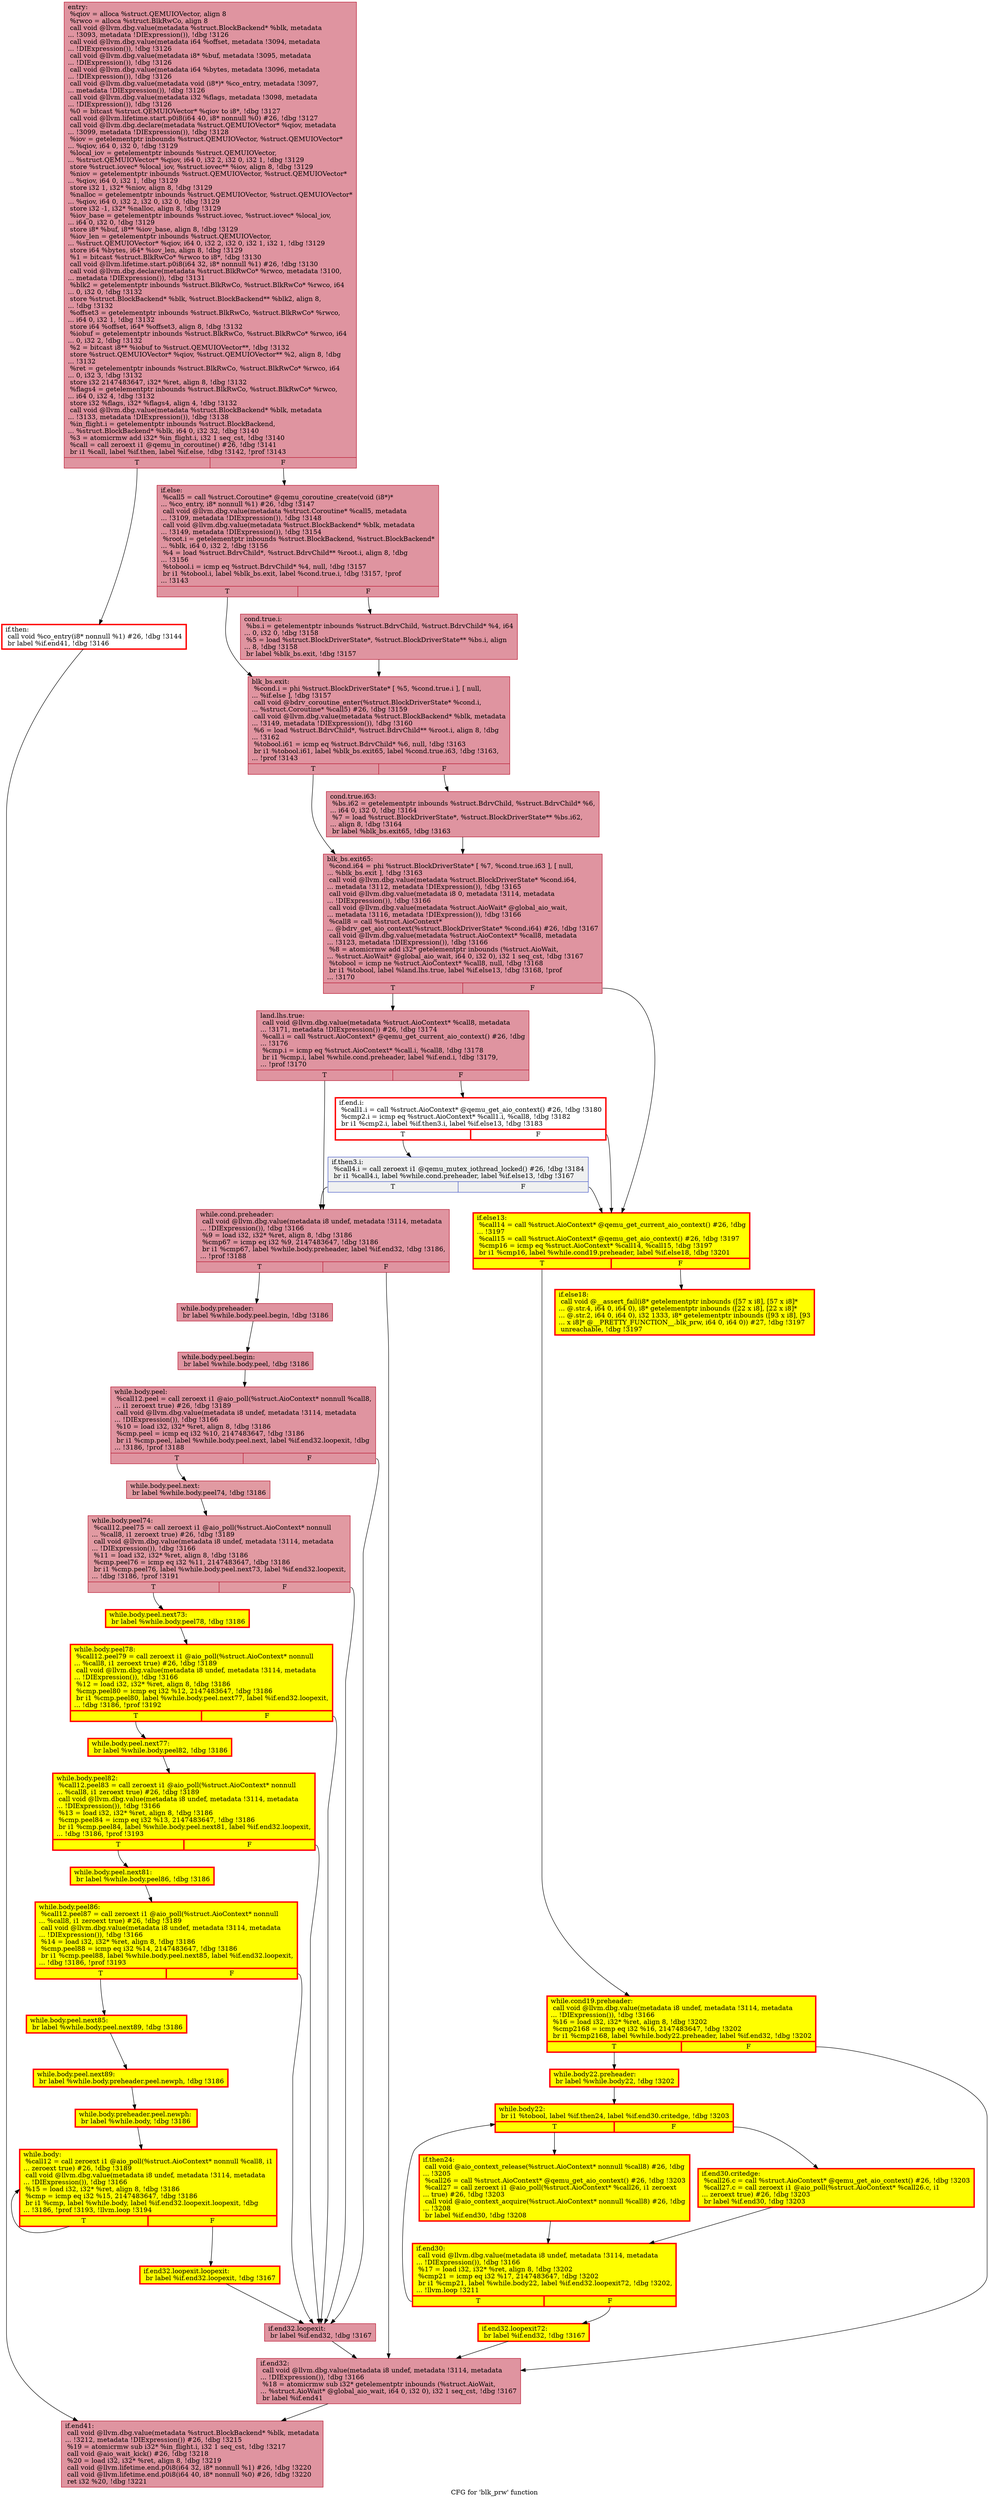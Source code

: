 digraph "CFG for 'blk_prw' function" {
	label="CFG for 'blk_prw' function";

	Node0x55d70fd0f620 [shape=record,color="#b70d28ff", style=filled, fillcolor="#b70d2870",label="{entry:\l  %qiov = alloca %struct.QEMUIOVector, align 8\l  %rwco = alloca %struct.BlkRwCo, align 8\l  call void @llvm.dbg.value(metadata %struct.BlockBackend* %blk, metadata\l... !3093, metadata !DIExpression()), !dbg !3126\l  call void @llvm.dbg.value(metadata i64 %offset, metadata !3094, metadata\l... !DIExpression()), !dbg !3126\l  call void @llvm.dbg.value(metadata i8* %buf, metadata !3095, metadata\l... !DIExpression()), !dbg !3126\l  call void @llvm.dbg.value(metadata i64 %bytes, metadata !3096, metadata\l... !DIExpression()), !dbg !3126\l  call void @llvm.dbg.value(metadata void (i8*)* %co_entry, metadata !3097,\l... metadata !DIExpression()), !dbg !3126\l  call void @llvm.dbg.value(metadata i32 %flags, metadata !3098, metadata\l... !DIExpression()), !dbg !3126\l  %0 = bitcast %struct.QEMUIOVector* %qiov to i8*, !dbg !3127\l  call void @llvm.lifetime.start.p0i8(i64 40, i8* nonnull %0) #26, !dbg !3127\l  call void @llvm.dbg.declare(metadata %struct.QEMUIOVector* %qiov, metadata\l... !3099, metadata !DIExpression()), !dbg !3128\l  %iov = getelementptr inbounds %struct.QEMUIOVector, %struct.QEMUIOVector*\l... %qiov, i64 0, i32 0, !dbg !3129\l  %local_iov = getelementptr inbounds %struct.QEMUIOVector,\l... %struct.QEMUIOVector* %qiov, i64 0, i32 2, i32 0, i32 1, !dbg !3129\l  store %struct.iovec* %local_iov, %struct.iovec** %iov, align 8, !dbg !3129\l  %niov = getelementptr inbounds %struct.QEMUIOVector, %struct.QEMUIOVector*\l... %qiov, i64 0, i32 1, !dbg !3129\l  store i32 1, i32* %niov, align 8, !dbg !3129\l  %nalloc = getelementptr inbounds %struct.QEMUIOVector, %struct.QEMUIOVector*\l... %qiov, i64 0, i32 2, i32 0, i32 0, !dbg !3129\l  store i32 -1, i32* %nalloc, align 8, !dbg !3129\l  %iov_base = getelementptr inbounds %struct.iovec, %struct.iovec* %local_iov,\l... i64 0, i32 0, !dbg !3129\l  store i8* %buf, i8** %iov_base, align 8, !dbg !3129\l  %iov_len = getelementptr inbounds %struct.QEMUIOVector,\l... %struct.QEMUIOVector* %qiov, i64 0, i32 2, i32 0, i32 1, i32 1, !dbg !3129\l  store i64 %bytes, i64* %iov_len, align 8, !dbg !3129\l  %1 = bitcast %struct.BlkRwCo* %rwco to i8*, !dbg !3130\l  call void @llvm.lifetime.start.p0i8(i64 32, i8* nonnull %1) #26, !dbg !3130\l  call void @llvm.dbg.declare(metadata %struct.BlkRwCo* %rwco, metadata !3100,\l... metadata !DIExpression()), !dbg !3131\l  %blk2 = getelementptr inbounds %struct.BlkRwCo, %struct.BlkRwCo* %rwco, i64\l... 0, i32 0, !dbg !3132\l  store %struct.BlockBackend* %blk, %struct.BlockBackend** %blk2, align 8,\l... !dbg !3132\l  %offset3 = getelementptr inbounds %struct.BlkRwCo, %struct.BlkRwCo* %rwco,\l... i64 0, i32 1, !dbg !3132\l  store i64 %offset, i64* %offset3, align 8, !dbg !3132\l  %iobuf = getelementptr inbounds %struct.BlkRwCo, %struct.BlkRwCo* %rwco, i64\l... 0, i32 2, !dbg !3132\l  %2 = bitcast i8** %iobuf to %struct.QEMUIOVector**, !dbg !3132\l  store %struct.QEMUIOVector* %qiov, %struct.QEMUIOVector** %2, align 8, !dbg\l... !3132\l  %ret = getelementptr inbounds %struct.BlkRwCo, %struct.BlkRwCo* %rwco, i64\l... 0, i32 3, !dbg !3132\l  store i32 2147483647, i32* %ret, align 8, !dbg !3132\l  %flags4 = getelementptr inbounds %struct.BlkRwCo, %struct.BlkRwCo* %rwco,\l... i64 0, i32 4, !dbg !3132\l  store i32 %flags, i32* %flags4, align 4, !dbg !3132\l  call void @llvm.dbg.value(metadata %struct.BlockBackend* %blk, metadata\l... !3133, metadata !DIExpression()), !dbg !3138\l  %in_flight.i = getelementptr inbounds %struct.BlockBackend,\l... %struct.BlockBackend* %blk, i64 0, i32 32, !dbg !3140\l  %3 = atomicrmw add i32* %in_flight.i, i32 1 seq_cst, !dbg !3140\l  %call = call zeroext i1 @qemu_in_coroutine() #26, !dbg !3141\l  br i1 %call, label %if.then, label %if.else, !dbg !3142, !prof !3143\l|{<s0>T|<s1>F}}"];
	Node0x55d70fd0f620:s0 -> Node0x55d70fe5f790;
	Node0x55d70fd0f620:s1 -> Node0x55d70fe5f870;
	Node0x55d70fe5f790 [shape=record,penwidth=3.0, color="red",label="{if.then:                                          \l  call void %co_entry(i8* nonnull %1) #26, !dbg !3144\l  br label %if.end41, !dbg !3146\l}"];
	Node0x55d70fe5f790 -> Node0x55d70fe5f800;
	Node0x55d70fe5f870 [shape=record,color="#b70d28ff", style=filled, fillcolor="#b70d2870",label="{if.else:                                          \l  %call5 = call %struct.Coroutine* @qemu_coroutine_create(void (i8*)*\l... %co_entry, i8* nonnull %1) #26, !dbg !3147\l  call void @llvm.dbg.value(metadata %struct.Coroutine* %call5, metadata\l... !3109, metadata !DIExpression()), !dbg !3148\l  call void @llvm.dbg.value(metadata %struct.BlockBackend* %blk, metadata\l... !3149, metadata !DIExpression()), !dbg !3154\l  %root.i = getelementptr inbounds %struct.BlockBackend, %struct.BlockBackend*\l... %blk, i64 0, i32 2, !dbg !3156\l  %4 = load %struct.BdrvChild*, %struct.BdrvChild** %root.i, align 8, !dbg\l... !3156\l  %tobool.i = icmp eq %struct.BdrvChild* %4, null, !dbg !3157\l  br i1 %tobool.i, label %blk_bs.exit, label %cond.true.i, !dbg !3157, !prof\l... !3143\l|{<s0>T|<s1>F}}"];
	Node0x55d70fe5f870:s0 -> Node0x55d70fd103e0;
	Node0x55d70fe5f870:s1 -> Node0x55d70fd06e70;
	Node0x55d70fd06e70 [shape=record,color="#b70d28ff", style=filled, fillcolor="#b70d2870",label="{cond.true.i:                                      \l  %bs.i = getelementptr inbounds %struct.BdrvChild, %struct.BdrvChild* %4, i64\l... 0, i32 0, !dbg !3158\l  %5 = load %struct.BlockDriverState*, %struct.BlockDriverState** %bs.i, align\l... 8, !dbg !3158\l  br label %blk_bs.exit, !dbg !3157\l}"];
	Node0x55d70fd06e70 -> Node0x55d70fd103e0;
	Node0x55d70fd103e0 [shape=record,color="#b70d28ff", style=filled, fillcolor="#b70d2870",label="{blk_bs.exit:                                      \l  %cond.i = phi %struct.BlockDriverState* [ %5, %cond.true.i ], [ null,\l... %if.else ], !dbg !3157\l  call void @bdrv_coroutine_enter(%struct.BlockDriverState* %cond.i,\l... %struct.Coroutine* %call5) #26, !dbg !3159\l  call void @llvm.dbg.value(metadata %struct.BlockBackend* %blk, metadata\l... !3149, metadata !DIExpression()), !dbg !3160\l  %6 = load %struct.BdrvChild*, %struct.BdrvChild** %root.i, align 8, !dbg\l... !3162\l  %tobool.i61 = icmp eq %struct.BdrvChild* %6, null, !dbg !3163\l  br i1 %tobool.i61, label %blk_bs.exit65, label %cond.true.i63, !dbg !3163,\l... !prof !3143\l|{<s0>T|<s1>F}}"];
	Node0x55d70fd103e0:s0 -> Node0x55d70fea6260;
	Node0x55d70fd103e0:s1 -> Node0x55d70fe37a20;
	Node0x55d70fe37a20 [shape=record,color="#b70d28ff", style=filled, fillcolor="#b70d2870",label="{cond.true.i63:                                    \l  %bs.i62 = getelementptr inbounds %struct.BdrvChild, %struct.BdrvChild* %6,\l... i64 0, i32 0, !dbg !3164\l  %7 = load %struct.BlockDriverState*, %struct.BlockDriverState** %bs.i62,\l... align 8, !dbg !3164\l  br label %blk_bs.exit65, !dbg !3163\l}"];
	Node0x55d70fe37a20 -> Node0x55d70fea6260;
	Node0x55d70fea6260 [shape=record,color="#b70d28ff", style=filled, fillcolor="#b70d2870",label="{blk_bs.exit65:                                    \l  %cond.i64 = phi %struct.BlockDriverState* [ %7, %cond.true.i63 ], [ null,\l... %blk_bs.exit ], !dbg !3163\l  call void @llvm.dbg.value(metadata %struct.BlockDriverState* %cond.i64,\l... metadata !3112, metadata !DIExpression()), !dbg !3165\l  call void @llvm.dbg.value(metadata i8 0, metadata !3114, metadata\l... !DIExpression()), !dbg !3166\l  call void @llvm.dbg.value(metadata %struct.AioWait* @global_aio_wait,\l... metadata !3116, metadata !DIExpression()), !dbg !3166\l  %call8 = call %struct.AioContext*\l... @bdrv_get_aio_context(%struct.BlockDriverState* %cond.i64) #26, !dbg !3167\l  call void @llvm.dbg.value(metadata %struct.AioContext* %call8, metadata\l... !3123, metadata !DIExpression()), !dbg !3166\l  %8 = atomicrmw add i32* getelementptr inbounds (%struct.AioWait,\l... %struct.AioWait* @global_aio_wait, i64 0, i32 0), i32 1 seq_cst, !dbg !3167\l  %tobool = icmp ne %struct.AioContext* %call8, null, !dbg !3168\l  br i1 %tobool, label %land.lhs.true, label %if.else13, !dbg !3168, !prof\l... !3170\l|{<s0>T|<s1>F}}"];
	Node0x55d70fea6260:s0 -> Node0x55d70fe63620;
	Node0x55d70fea6260:s1 -> Node0x55d70fe635b0;
	Node0x55d70fe63620 [shape=record,color="#b70d28ff", style=filled, fillcolor="#b70d2870",label="{land.lhs.true:                                    \l  call void @llvm.dbg.value(metadata %struct.AioContext* %call8, metadata\l... !3171, metadata !DIExpression()) #26, !dbg !3174\l  %call.i = call %struct.AioContext* @qemu_get_current_aio_context() #26, !dbg\l... !3176\l  %cmp.i = icmp eq %struct.AioContext* %call.i, %call8, !dbg !3178\l  br i1 %cmp.i, label %while.cond.preheader, label %if.end.i, !dbg !3179,\l... !prof !3170\l|{<s0>T|<s1>F}}"];
	Node0x55d70fe63620:s0 -> Node0x55d70fdfd420;
	Node0x55d70fe63620:s1 -> Node0x55d70f8fc4b0;
	Node0x55d70f8fc4b0 [shape=record,penwidth=3.0, color="red",label="{if.end.i:                                         \l  %call1.i = call %struct.AioContext* @qemu_get_aio_context() #26, !dbg !3180\l  %cmp2.i = icmp eq %struct.AioContext* %call1.i, %call8, !dbg !3182\l  br i1 %cmp2.i, label %if.then3.i, label %if.else13, !dbg !3183\l|{<s0>T|<s1>F}}"];
	Node0x55d70f8fc4b0:s0 -> Node0x55d70fe8fba0;
	Node0x55d70f8fc4b0:s1 -> Node0x55d70fe635b0;
	Node0x55d70fe8fba0 [shape=record,color="#3d50c3ff", style=filled, fillcolor="#dbdcde70",label="{if.then3.i:                                       \l  %call4.i = call zeroext i1 @qemu_mutex_iothread_locked() #26, !dbg !3184\l  br i1 %call4.i, label %while.cond.preheader, label %if.else13, !dbg !3167\l|{<s0>T|<s1>F}}"];
	Node0x55d70fe8fba0:s0 -> Node0x55d70fdfd420;
	Node0x55d70fe8fba0:s1 -> Node0x55d70fe635b0;
	Node0x55d70fdfd420 [shape=record,color="#b70d28ff", style=filled, fillcolor="#b70d2870",label="{while.cond.preheader:                             \l  call void @llvm.dbg.value(metadata i8 undef, metadata !3114, metadata\l... !DIExpression()), !dbg !3166\l  %9 = load i32, i32* %ret, align 8, !dbg !3186\l  %cmp67 = icmp eq i32 %9, 2147483647, !dbg !3186\l  br i1 %cmp67, label %while.body.preheader, label %if.end32, !dbg !3186,\l... !prof !3188\l|{<s0>T|<s1>F}}"];
	Node0x55d70fdfd420:s0 -> Node0x55d70fd069a0;
	Node0x55d70fdfd420:s1 -> Node0x55d70fe63540;
	Node0x55d70fd069a0 [shape=record,color="#b70d28ff", style=filled, fillcolor="#b70d2870",label="{while.body.preheader:                             \l  br label %while.body.peel.begin, !dbg !3186\l}"];
	Node0x55d70fd069a0 -> Node0x55d70fd11c90;
	Node0x55d70fd11c90 [shape=record,color="#b70d28ff", style=filled, fillcolor="#b70d2870",label="{while.body.peel.begin:                            \l  br label %while.body.peel, !dbg !3186\l}"];
	Node0x55d70fd11c90 -> Node0x55d710063650;
	Node0x55d710063650 [shape=record,color="#b70d28ff", style=filled, fillcolor="#b70d2870",label="{while.body.peel:                                  \l  %call12.peel = call zeroext i1 @aio_poll(%struct.AioContext* nonnull %call8,\l... i1 zeroext true) #26, !dbg !3189\l  call void @llvm.dbg.value(metadata i8 undef, metadata !3114, metadata\l... !DIExpression()), !dbg !3166\l  %10 = load i32, i32* %ret, align 8, !dbg !3186\l  %cmp.peel = icmp eq i32 %10, 2147483647, !dbg !3186\l  br i1 %cmp.peel, label %while.body.peel.next, label %if.end32.loopexit, !dbg\l... !3186, !prof !3188\l|{<s0>T|<s1>F}}"];
	Node0x55d710063650:s0 -> Node0x55d70ffdfca0;
	Node0x55d710063650:s1 -> Node0x55d70fbffd10;
	Node0x55d70ffdfca0 [shape=record,color="#b70d28ff", style=filled, fillcolor="#bb1b2c70",label="{while.body.peel.next:                             \l  br label %while.body.peel74, !dbg !3186\l}"];
	Node0x55d70ffdfca0 -> Node0x55d70fd71f10;
	Node0x55d70fd71f10 [shape=record,color="#b70d28ff", style=filled, fillcolor="#bb1b2c70",label="{while.body.peel74:                                \l  %call12.peel75 = call zeroext i1 @aio_poll(%struct.AioContext* nonnull\l... %call8, i1 zeroext true) #26, !dbg !3189\l  call void @llvm.dbg.value(metadata i8 undef, metadata !3114, metadata\l... !DIExpression()), !dbg !3166\l  %11 = load i32, i32* %ret, align 8, !dbg !3186\l  %cmp.peel76 = icmp eq i32 %11, 2147483647, !dbg !3186\l  br i1 %cmp.peel76, label %while.body.peel.next73, label %if.end32.loopexit,\l... !dbg !3186, !prof !3191\l|{<s0>T|<s1>F}}"];
	Node0x55d70fd71f10:s0 -> Node0x55d70fba9890;
	Node0x55d70fd71f10:s1 -> Node0x55d70fbffd10;
	Node0x55d70fba9890 [shape=record,penwidth=3.0, style="filled", color="red", fillcolor="yellow",label="{while.body.peel.next73:                           \l  br label %while.body.peel78, !dbg !3186\l}"];
	Node0x55d70fba9890 -> Node0x55d70fc821d0;
	Node0x55d70fc821d0 [shape=record,penwidth=3.0, style="filled", color="red", fillcolor="yellow",label="{while.body.peel78:                                \l  %call12.peel79 = call zeroext i1 @aio_poll(%struct.AioContext* nonnull\l... %call8, i1 zeroext true) #26, !dbg !3189\l  call void @llvm.dbg.value(metadata i8 undef, metadata !3114, metadata\l... !DIExpression()), !dbg !3166\l  %12 = load i32, i32* %ret, align 8, !dbg !3186\l  %cmp.peel80 = icmp eq i32 %12, 2147483647, !dbg !3186\l  br i1 %cmp.peel80, label %while.body.peel.next77, label %if.end32.loopexit,\l... !dbg !3186, !prof !3192\l|{<s0>T|<s1>F}}"];
	Node0x55d70fc821d0:s0 -> Node0x55d70fbf0c20;
	Node0x55d70fc821d0:s1 -> Node0x55d70fbffd10;
	Node0x55d70fbf0c20 [shape=record,penwidth=3.0, style="filled", color="red", fillcolor="yellow",label="{while.body.peel.next77:                           \l  br label %while.body.peel82, !dbg !3186\l}"];
	Node0x55d70fbf0c20 -> Node0x55d70fbe9670;
	Node0x55d70fbe9670 [shape=record,penwidth=3.0, style="filled", color="red", fillcolor="yellow",label="{while.body.peel82:                                \l  %call12.peel83 = call zeroext i1 @aio_poll(%struct.AioContext* nonnull\l... %call8, i1 zeroext true) #26, !dbg !3189\l  call void @llvm.dbg.value(metadata i8 undef, metadata !3114, metadata\l... !DIExpression()), !dbg !3166\l  %13 = load i32, i32* %ret, align 8, !dbg !3186\l  %cmp.peel84 = icmp eq i32 %13, 2147483647, !dbg !3186\l  br i1 %cmp.peel84, label %while.body.peel.next81, label %if.end32.loopexit,\l... !dbg !3186, !prof !3193\l|{<s0>T|<s1>F}}"];
	Node0x55d70fbe9670:s0 -> Node0x55d70fe34b10;
	Node0x55d70fbe9670:s1 -> Node0x55d70fbffd10;
	Node0x55d70fe34b10 [shape=record,penwidth=3.0, style="filled", color="red", fillcolor="yellow",label="{while.body.peel.next81:                           \l  br label %while.body.peel86, !dbg !3186\l}"];
	Node0x55d70fe34b10 -> Node0x55d70fe34f80;
	Node0x55d70fe34f80 [shape=record,penwidth=3.0, style="filled", color="red", fillcolor="yellow",label="{while.body.peel86:                                \l  %call12.peel87 = call zeroext i1 @aio_poll(%struct.AioContext* nonnull\l... %call8, i1 zeroext true) #26, !dbg !3189\l  call void @llvm.dbg.value(metadata i8 undef, metadata !3114, metadata\l... !DIExpression()), !dbg !3166\l  %14 = load i32, i32* %ret, align 8, !dbg !3186\l  %cmp.peel88 = icmp eq i32 %14, 2147483647, !dbg !3186\l  br i1 %cmp.peel88, label %while.body.peel.next85, label %if.end32.loopexit,\l... !dbg !3186, !prof !3193\l|{<s0>T|<s1>F}}"];
	Node0x55d70fe34f80:s0 -> Node0x55d70fd79a00;
	Node0x55d70fe34f80:s1 -> Node0x55d70fbffd10;
	Node0x55d70fd79a00 [shape=record,penwidth=3.0, style="filled", color="red", fillcolor="yellow",label="{while.body.peel.next85:                           \l  br label %while.body.peel.next89, !dbg !3186\l}"];
	Node0x55d70fd79a00 -> Node0x55d70fc37f30;
	Node0x55d70fc37f30 [shape=record,penwidth=3.0, style="filled", color="red", fillcolor="yellow",label="{while.body.peel.next89:                           \l  br label %while.body.preheader.peel.newph, !dbg !3186\l}"];
	Node0x55d70fc37f30 -> Node0x55d70fddb960;
	Node0x55d70fddb960 [shape=record,penwidth=3.0, style="filled", color="red", fillcolor="yellow",label="{while.body.preheader.peel.newph:                  \l  br label %while.body, !dbg !3186\l}"];
	Node0x55d70fddb960 -> Node0x55d70fe642b0;
	Node0x55d70fe642b0 [shape=record,penwidth=3.0, style="filled", color="red", fillcolor="yellow",label="{while.body:                                       \l  %call12 = call zeroext i1 @aio_poll(%struct.AioContext* nonnull %call8, i1\l... zeroext true) #26, !dbg !3189\l  call void @llvm.dbg.value(metadata i8 undef, metadata !3114, metadata\l... !DIExpression()), !dbg !3166\l  %15 = load i32, i32* %ret, align 8, !dbg !3186\l  %cmp = icmp eq i32 %15, 2147483647, !dbg !3186\l  br i1 %cmp, label %while.body, label %if.end32.loopexit.loopexit, !dbg\l... !3186, !prof !3193, !llvm.loop !3194\l|{<s0>T|<s1>F}}"];
	Node0x55d70fe642b0:s0 -> Node0x55d70fe642b0;
	Node0x55d70fe642b0:s1 -> Node0x55d70fe06360;
	Node0x55d70fe635b0 [shape=record,penwidth=3.0, style="filled", color="red", fillcolor="yellow",label="{if.else13:                                        \l  %call14 = call %struct.AioContext* @qemu_get_current_aio_context() #26, !dbg\l... !3197\l  %call15 = call %struct.AioContext* @qemu_get_aio_context() #26, !dbg !3197\l  %cmp16 = icmp eq %struct.AioContext* %call14, %call15, !dbg !3197\l  br i1 %cmp16, label %while.cond19.preheader, label %if.else18, !dbg !3201\l|{<s0>T|<s1>F}}"];
	Node0x55d70fe635b0:s0 -> Node0x55d70ff50a70;
	Node0x55d70fe635b0:s1 -> Node0x55d70fe64960;
	Node0x55d70ff50a70 [shape=record,penwidth=3.0, style="filled", color="red", fillcolor="yellow",label="{while.cond19.preheader:                           \l  call void @llvm.dbg.value(metadata i8 undef, metadata !3114, metadata\l... !DIExpression()), !dbg !3166\l  %16 = load i32, i32* %ret, align 8, !dbg !3202\l  %cmp2168 = icmp eq i32 %16, 2147483647, !dbg !3202\l  br i1 %cmp2168, label %while.body22.preheader, label %if.end32, !dbg !3202\l|{<s0>T|<s1>F}}"];
	Node0x55d70ff50a70:s0 -> Node0x55d70fbf3070;
	Node0x55d70ff50a70:s1 -> Node0x55d70fe63540;
	Node0x55d70fbf3070 [shape=record,penwidth=3.0, style="filled", color="red", fillcolor="yellow",label="{while.body22.preheader:                           \l  br label %while.body22, !dbg !3202\l}"];
	Node0x55d70fbf3070 -> Node0x55d70fe65400;
	Node0x55d70fe64960 [shape=record,penwidth=3.0, style="filled", color="red", fillcolor="yellow",label="{if.else18:                                        \l  call void @__assert_fail(i8* getelementptr inbounds ([57 x i8], [57 x i8]*\l... @.str.4, i64 0, i64 0), i8* getelementptr inbounds ([22 x i8], [22 x i8]*\l... @.str.2, i64 0, i64 0), i32 1333, i8* getelementptr inbounds ([93 x i8], [93\l... x i8]* @__PRETTY_FUNCTION__.blk_prw, i64 0, i64 0)) #27, !dbg !3197\l  unreachable, !dbg !3197\l}"];
	Node0x55d70fe65400 [shape=record,penwidth=3.0, style="filled", color="red", fillcolor="yellow",label="{while.body22:                                     \l  br i1 %tobool, label %if.then24, label %if.end30.critedge, !dbg !3203\l|{<s0>T|<s1>F}}"];
	Node0x55d70fe65400:s0 -> Node0x55d70fe655e0;
	Node0x55d70fe65400:s1 -> Node0x55d70fbe4e30;
	Node0x55d70fe655e0 [shape=record,penwidth=3.0, style="filled", color="red", fillcolor="yellow",label="{if.then24:                                        \l  call void @aio_context_release(%struct.AioContext* nonnull %call8) #26, !dbg\l... !3205\l  %call26 = call %struct.AioContext* @qemu_get_aio_context() #26, !dbg !3203\l  %call27 = call zeroext i1 @aio_poll(%struct.AioContext* %call26, i1 zeroext\l... true) #26, !dbg !3203\l  call void @aio_context_acquire(%struct.AioContext* nonnull %call8) #26, !dbg\l... !3208\l  br label %if.end30, !dbg !3208\l}"];
	Node0x55d70fe655e0 -> Node0x55d70fe65c80;
	Node0x55d70fbe4e30 [shape=record,penwidth=3.0, style="filled", color="red", fillcolor="yellow",label="{if.end30.critedge:                                \l  %call26.c = call %struct.AioContext* @qemu_get_aio_context() #26, !dbg !3203\l  %call27.c = call zeroext i1 @aio_poll(%struct.AioContext* %call26.c, i1\l... zeroext true) #26, !dbg !3203\l  br label %if.end30, !dbg !3203\l}"];
	Node0x55d70fbe4e30 -> Node0x55d70fe65c80;
	Node0x55d70fe65c80 [shape=record,penwidth=3.0, style="filled", color="red", fillcolor="yellow",label="{if.end30:                                         \l  call void @llvm.dbg.value(metadata i8 undef, metadata !3114, metadata\l... !DIExpression()), !dbg !3166\l  %17 = load i32, i32* %ret, align 8, !dbg !3202\l  %cmp21 = icmp eq i32 %17, 2147483647, !dbg !3202\l  br i1 %cmp21, label %while.body22, label %if.end32.loopexit72, !dbg !3202,\l... !llvm.loop !3211\l|{<s0>T|<s1>F}}"];
	Node0x55d70fe65c80:s0 -> Node0x55d70fe65400;
	Node0x55d70fe65c80:s1 -> Node0x55d70fe28660;
	Node0x55d70fe06360 [shape=record,penwidth=3.0, style="filled", color="red", fillcolor="yellow",label="{if.end32.loopexit.loopexit:                       \l  br label %if.end32.loopexit, !dbg !3167\l}"];
	Node0x55d70fe06360 -> Node0x55d70fbffd10;
	Node0x55d70fbffd10 [shape=record,color="#b70d28ff", style=filled, fillcolor="#b70d2870",label="{if.end32.loopexit:                                \l  br label %if.end32, !dbg !3167\l}"];
	Node0x55d70fbffd10 -> Node0x55d70fe63540;
	Node0x55d70fe28660 [shape=record,penwidth=3.0, style="filled", color="red", fillcolor="yellow",label="{if.end32.loopexit72:                              \l  br label %if.end32, !dbg !3167\l}"];
	Node0x55d70fe28660 -> Node0x55d70fe63540;
	Node0x55d70fe63540 [shape=record,color="#b70d28ff", style=filled, fillcolor="#b70d2870",label="{if.end32:                                         \l  call void @llvm.dbg.value(metadata i8 undef, metadata !3114, metadata\l... !DIExpression()), !dbg !3166\l  %18 = atomicrmw sub i32* getelementptr inbounds (%struct.AioWait,\l... %struct.AioWait* @global_aio_wait, i64 0, i32 0), i32 1 seq_cst, !dbg !3167\l  br label %if.end41\l}"];
	Node0x55d70fe63540 -> Node0x55d70fe5f800;
	Node0x55d70fe5f800 [shape=record,color="#b70d28ff", style=filled, fillcolor="#b70d2870",label="{if.end41:                                         \l  call void @llvm.dbg.value(metadata %struct.BlockBackend* %blk, metadata\l... !3212, metadata !DIExpression()) #26, !dbg !3215\l  %19 = atomicrmw sub i32* %in_flight.i, i32 1 seq_cst, !dbg !3217\l  call void @aio_wait_kick() #26, !dbg !3218\l  %20 = load i32, i32* %ret, align 8, !dbg !3219\l  call void @llvm.lifetime.end.p0i8(i64 32, i8* nonnull %1) #26, !dbg !3220\l  call void @llvm.lifetime.end.p0i8(i64 40, i8* nonnull %0) #26, !dbg !3220\l  ret i32 %20, !dbg !3221\l}"];
}
